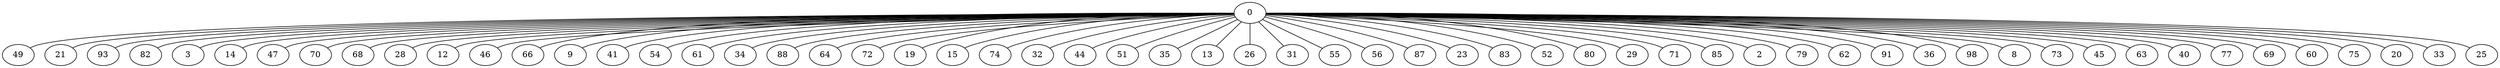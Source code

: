 graph G {
  0 -- 49;
  0 -- 21;
  0 -- 93;
  0 -- 82;
  0 -- 3;
  0 -- 14;
  0 -- 47;
  0 -- 70;
  0 -- 68;
  0 -- 28;
  0 -- 12;
  0 -- 46;
  0 -- 66;
  0 -- 9;
  0 -- 41;
  0 -- 54;
  0 -- 61;
  0 -- 34;
  0 -- 88;
  0 -- 64;
  0 -- 72;
  0 -- 19;
  0 -- 15;
  0 -- 74;
  0 -- 32;
  0 -- 44;
  0 -- 51;
  0 -- 35;
  0 -- 13;
  0 -- 26;
  0 -- 31;
  0 -- 55;
  0 -- 56;
  0 -- 87;
  0 -- 23;
  0 -- 83;
  0 -- 52;
  0 -- 80;
  0 -- 29;
  0 -- 71;
  0 -- 85;
  0 -- 2;
  0 -- 79;
  0 -- 62;
  0 -- 91;
  0 -- 36;
  0 -- 98;
  0 -- 8;
  0 -- 73;
  0 -- 45;
  0 -- 63;
  0 -- 40;
  0 -- 77;
  0 -- 69;
  0 -- 60;
  0 -- 75;
  0 -- 20;
  0 -- 33;
  0 -- 25;
}